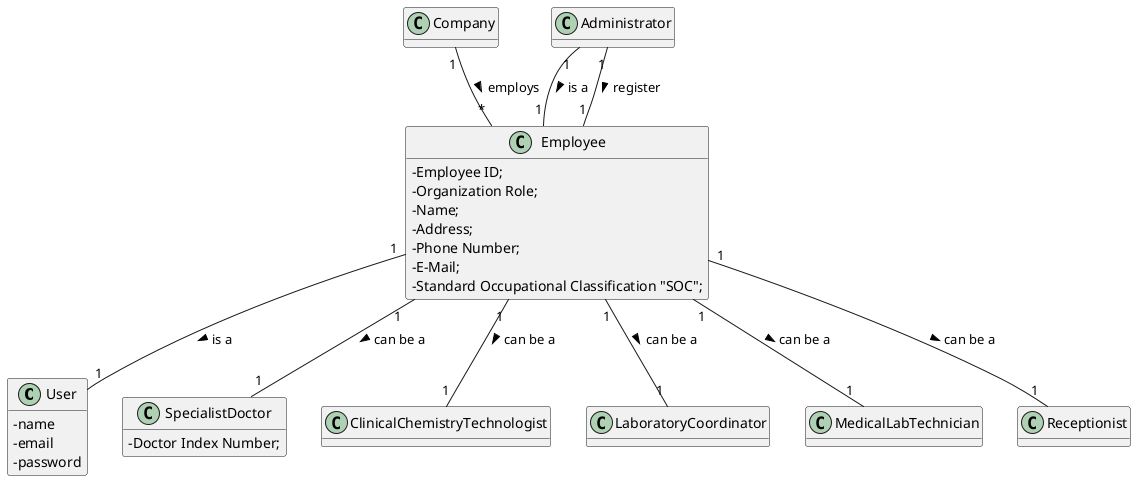 @startuml
'https://plantuml.com/class-diagram

hide methods
skinparam classAttributeIconSize 0

class User{
-name
-email
-password
}

class Employee{
-Employee ID;
-Organization Role;
-Name;
-Address;
-Phone Number;
-E-Mail;
-Standard Occupational Classification "SOC";
}

class SpecialistDoctor{
-Doctor Index Number;
}

Employee "1" -- "1" User: is a >
Company "1" -- "*" Employee: employs >
Administrator"1" -- "1" Employee: is a >
Employee "1" -- "1" ClinicalChemistryTechnologist: can be a >
Employee "1" -- "1" LaboratoryCoordinator: can be a >
Employee "1" -- "1" MedicalLabTechnician: can be a >
Employee "1" -- "1" Receptionist: can be a >
Employee "1" -- "1" SpecialistDoctor: can be a >
Administrator "1" -- "1" Employee: register >

@enduml
